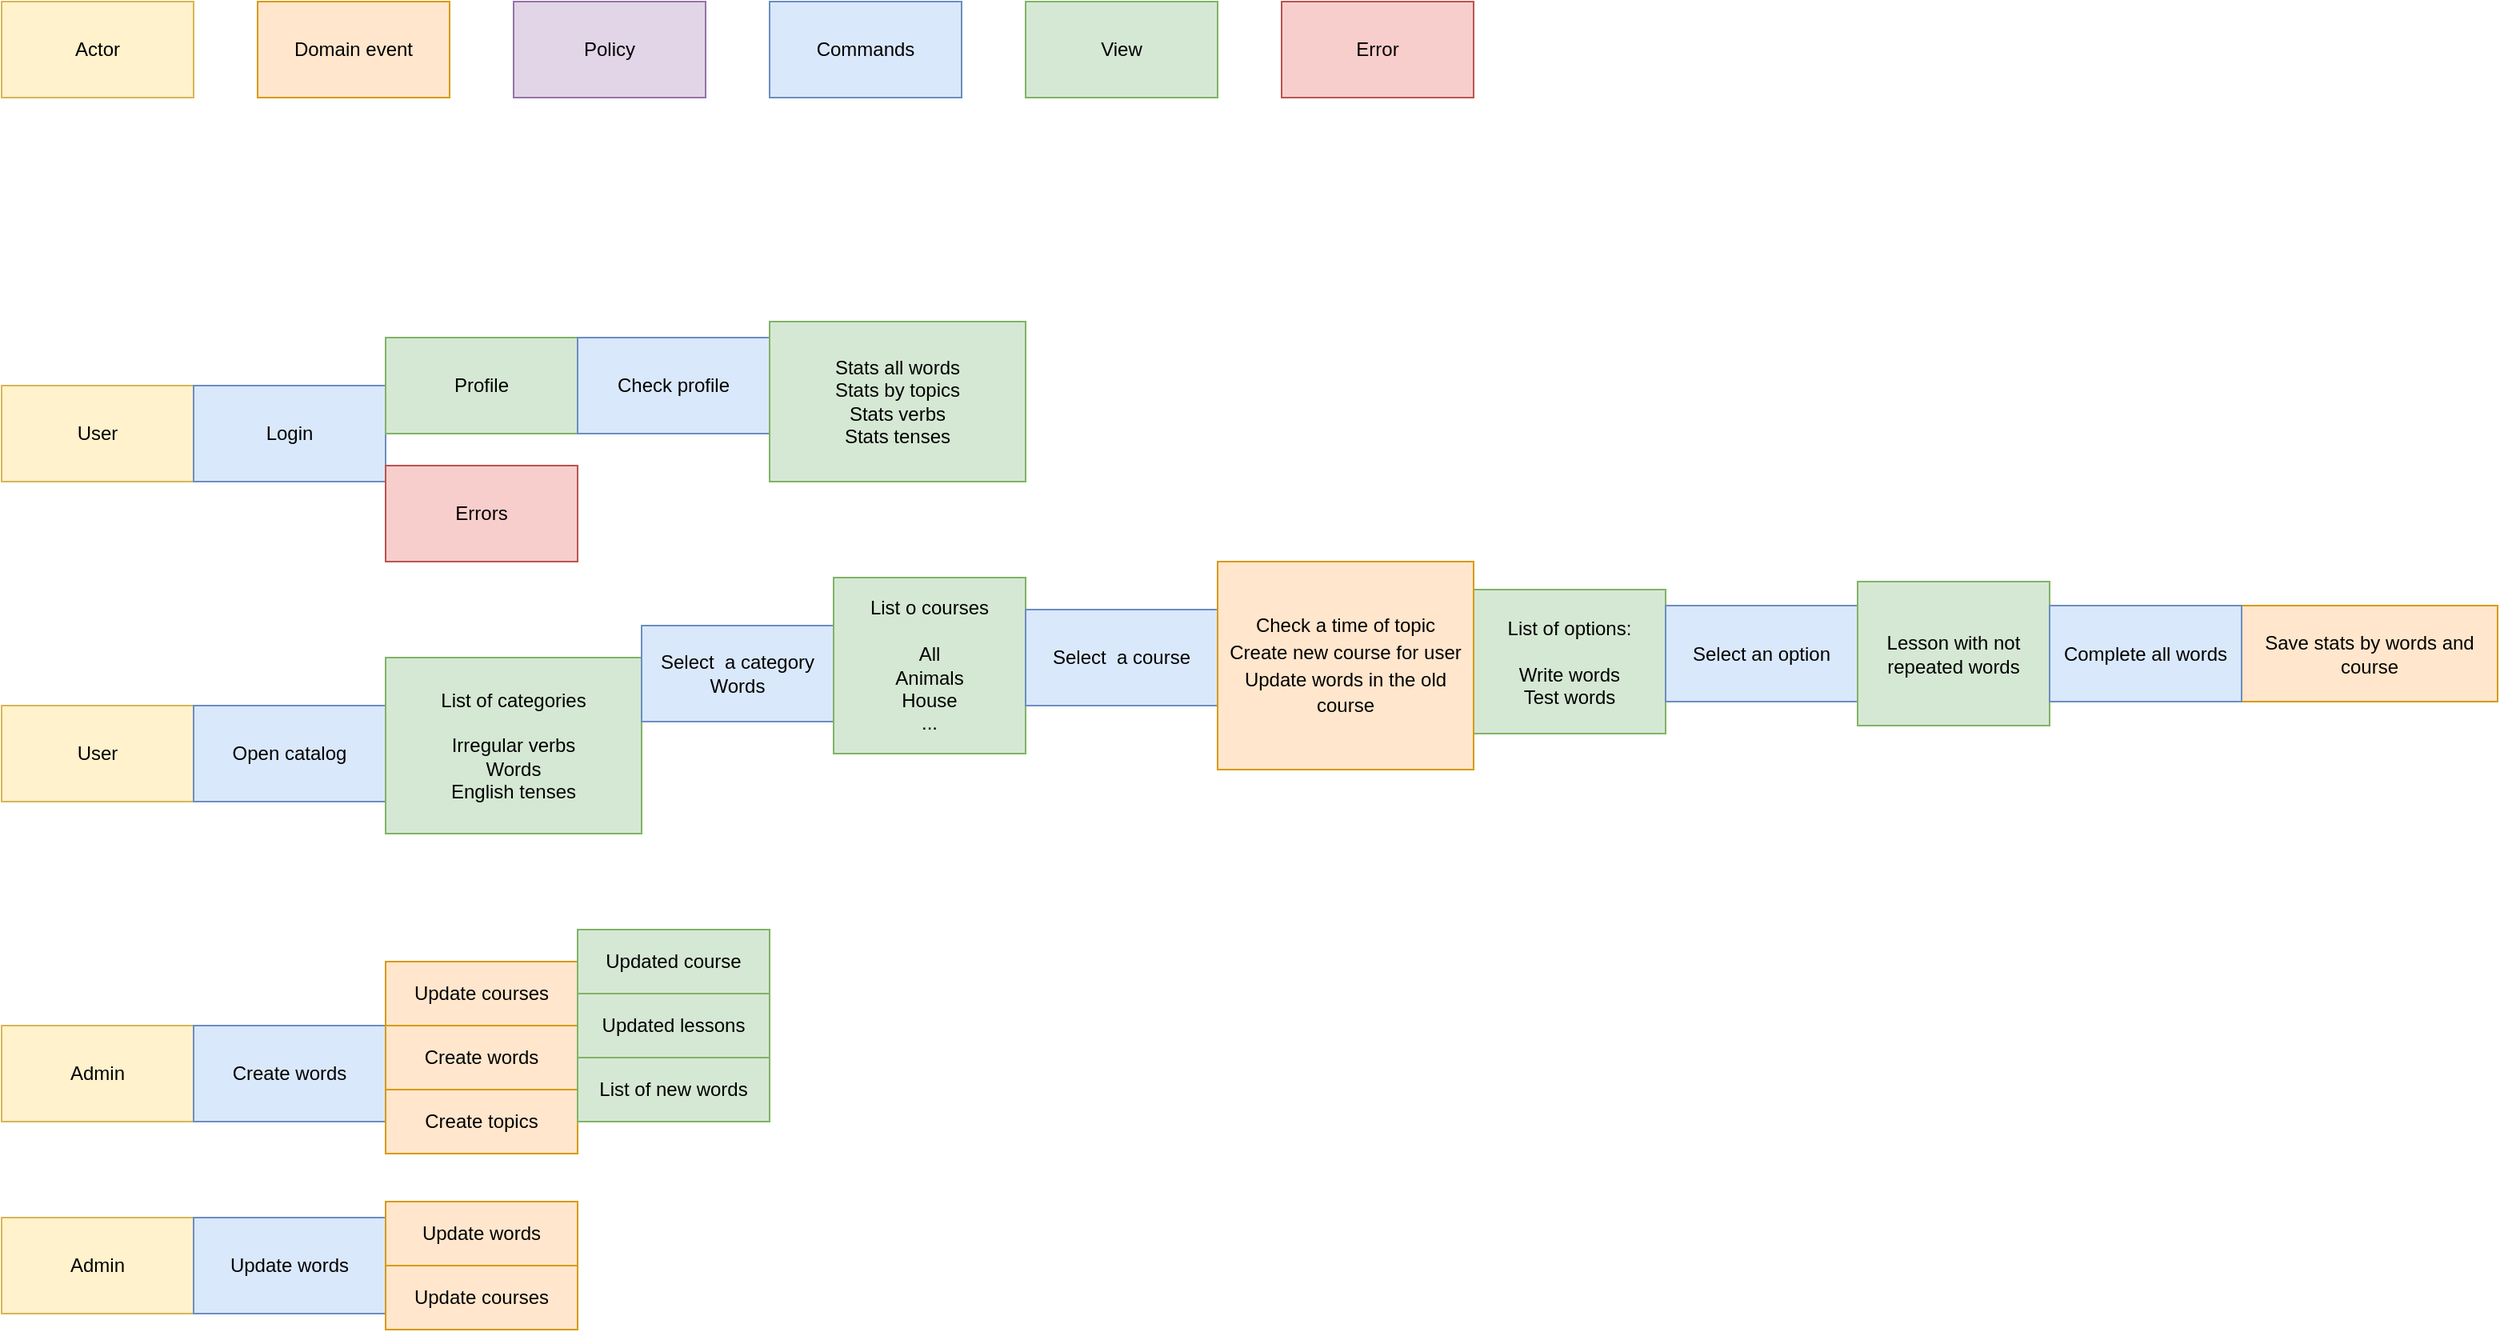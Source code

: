 <mxfile>
    <diagram id="UgM0p68XoDcokh_gHAfm" name="Events">
        <mxGraphModel dx="1059" dy="778" grid="1" gridSize="10" guides="1" tooltips="1" connect="1" arrows="1" fold="1" page="1" pageScale="1" pageWidth="850" pageHeight="1100" math="0" shadow="0">
            <root>
                <mxCell id="0"/>
                <mxCell id="1" parent="0"/>
                <mxCell id="7Hlw2nKa4X4C7yS9b8yk-1" value="Domain event" style="rounded=0;whiteSpace=wrap;html=1;fillColor=#ffe6cc;strokeColor=#d79b00;" parent="1" vertex="1">
                    <mxGeometry x="200" y="40" width="120" height="60" as="geometry"/>
                </mxCell>
                <mxCell id="7Hlw2nKa4X4C7yS9b8yk-2" value="Actor" style="rounded=0;whiteSpace=wrap;html=1;fillColor=#fff2cc;strokeColor=#d6b656;" parent="1" vertex="1">
                    <mxGeometry x="40" y="40" width="120" height="60" as="geometry"/>
                </mxCell>
                <mxCell id="7Hlw2nKa4X4C7yS9b8yk-3" value="Commands" style="rounded=0;whiteSpace=wrap;html=1;fillColor=#dae8fc;strokeColor=#6c8ebf;" parent="1" vertex="1">
                    <mxGeometry x="520" y="40" width="120" height="60" as="geometry"/>
                </mxCell>
                <mxCell id="7Hlw2nKa4X4C7yS9b8yk-5" value="View" style="rounded=0;whiteSpace=wrap;html=1;fillColor=#d5e8d4;strokeColor=#82b366;" parent="1" vertex="1">
                    <mxGeometry x="680" y="40" width="120" height="60" as="geometry"/>
                </mxCell>
                <mxCell id="7Hlw2nKa4X4C7yS9b8yk-6" value="Error" style="rounded=0;whiteSpace=wrap;html=1;fillColor=#f8cecc;strokeColor=#b85450;" parent="1" vertex="1">
                    <mxGeometry x="840" y="40" width="120" height="60" as="geometry"/>
                </mxCell>
                <mxCell id="7Hlw2nKa4X4C7yS9b8yk-7" value="User" style="rounded=0;whiteSpace=wrap;html=1;fillColor=#fff2cc;strokeColor=#d6b656;" parent="1" vertex="1">
                    <mxGeometry x="40" y="280" width="120" height="60" as="geometry"/>
                </mxCell>
                <mxCell id="7Hlw2nKa4X4C7yS9b8yk-8" value="Login" style="rounded=0;whiteSpace=wrap;html=1;fillColor=#dae8fc;strokeColor=#6c8ebf;" parent="1" vertex="1">
                    <mxGeometry x="160" y="280" width="120" height="60" as="geometry"/>
                </mxCell>
                <mxCell id="7Hlw2nKa4X4C7yS9b8yk-9" value="Profile" style="rounded=0;whiteSpace=wrap;html=1;fillColor=#d5e8d4;strokeColor=#82b366;" parent="1" vertex="1">
                    <mxGeometry x="280" y="250" width="120" height="60" as="geometry"/>
                </mxCell>
                <mxCell id="7Hlw2nKa4X4C7yS9b8yk-10" value="Errors" style="rounded=0;whiteSpace=wrap;html=1;fillColor=#f8cecc;strokeColor=#b85450;" parent="1" vertex="1">
                    <mxGeometry x="280" y="330" width="120" height="60" as="geometry"/>
                </mxCell>
                <mxCell id="7Hlw2nKa4X4C7yS9b8yk-31" value="Check profile" style="rounded=0;whiteSpace=wrap;html=1;fillColor=#dae8fc;strokeColor=#6c8ebf;" parent="1" vertex="1">
                    <mxGeometry x="400" y="250" width="120" height="60" as="geometry"/>
                </mxCell>
                <mxCell id="7Hlw2nKa4X4C7yS9b8yk-32" value="Stats all words&lt;br&gt;Stats by topics&lt;br&gt;Stats verbs&lt;br&gt;Stats tenses" style="rounded=0;whiteSpace=wrap;html=1;fillColor=#d5e8d4;strokeColor=#82b366;" parent="1" vertex="1">
                    <mxGeometry x="520" y="240" width="160" height="100" as="geometry"/>
                </mxCell>
                <mxCell id="NY70y6_UrknLcXF5QqVG-1" value="Admin" style="rounded=0;whiteSpace=wrap;html=1;fillColor=#fff2cc;strokeColor=#d6b656;" parent="1" vertex="1">
                    <mxGeometry x="40" y="680" width="120" height="60" as="geometry"/>
                </mxCell>
                <mxCell id="NY70y6_UrknLcXF5QqVG-2" value="Create words" style="rounded=0;whiteSpace=wrap;html=1;fillColor=#dae8fc;strokeColor=#6c8ebf;" parent="1" vertex="1">
                    <mxGeometry x="160" y="680" width="120" height="60" as="geometry"/>
                </mxCell>
                <mxCell id="NY70y6_UrknLcXF5QqVG-6" value="User" style="rounded=0;whiteSpace=wrap;html=1;fillColor=#fff2cc;strokeColor=#d6b656;" parent="1" vertex="1">
                    <mxGeometry x="40" y="480" width="120" height="60" as="geometry"/>
                </mxCell>
                <mxCell id="NY70y6_UrknLcXF5QqVG-7" value="Open catalog" style="rounded=0;whiteSpace=wrap;html=1;fillColor=#dae8fc;strokeColor=#6c8ebf;" parent="1" vertex="1">
                    <mxGeometry x="160" y="480" width="120" height="60" as="geometry"/>
                </mxCell>
                <mxCell id="NY70y6_UrknLcXF5QqVG-8" value="List of categories&lt;br&gt;&lt;br&gt;Irregular verbs&lt;br&gt;Words&lt;br&gt;English tenses" style="rounded=0;whiteSpace=wrap;html=1;fillColor=#d5e8d4;strokeColor=#82b366;" parent="1" vertex="1">
                    <mxGeometry x="280" y="450" width="160" height="110" as="geometry"/>
                </mxCell>
                <mxCell id="NY70y6_UrknLcXF5QqVG-11" value="Policy" style="rounded=0;whiteSpace=wrap;html=1;fillColor=#e1d5e7;strokeColor=#9673a6;" parent="1" vertex="1">
                    <mxGeometry x="360" y="40" width="120" height="60" as="geometry"/>
                </mxCell>
                <mxCell id="NY70y6_UrknLcXF5QqVG-13" value="Select&amp;nbsp; a category Words" style="rounded=0;whiteSpace=wrap;html=1;fillColor=#dae8fc;strokeColor=#6c8ebf;" parent="1" vertex="1">
                    <mxGeometry x="440" y="430" width="120" height="60" as="geometry"/>
                </mxCell>
                <mxCell id="NY70y6_UrknLcXF5QqVG-14" value="List o courses&lt;br&gt;&lt;br&gt;All&lt;br&gt;Animals&lt;br&gt;House&lt;br&gt;..." style="rounded=0;whiteSpace=wrap;html=1;fillColor=#d5e8d4;strokeColor=#82b366;" parent="1" vertex="1">
                    <mxGeometry x="560" y="400" width="120" height="110" as="geometry"/>
                </mxCell>
                <mxCell id="NY70y6_UrknLcXF5QqVG-16" value="Select&amp;nbsp; a course" style="rounded=0;whiteSpace=wrap;html=1;fillColor=#dae8fc;strokeColor=#6c8ebf;" parent="1" vertex="1">
                    <mxGeometry x="680" y="420" width="120" height="60" as="geometry"/>
                </mxCell>
                <mxCell id="NY70y6_UrknLcXF5QqVG-17" value="List of options:&lt;br&gt;&lt;br&gt;Write words&lt;br&gt;Test words" style="rounded=0;whiteSpace=wrap;html=1;fillColor=#d5e8d4;strokeColor=#82b366;" parent="1" vertex="1">
                    <mxGeometry x="960" y="407.5" width="120" height="90" as="geometry"/>
                </mxCell>
                <mxCell id="NY70y6_UrknLcXF5QqVG-18" value="Select an option" style="rounded=0;whiteSpace=wrap;html=1;fillColor=#dae8fc;strokeColor=#6c8ebf;" parent="1" vertex="1">
                    <mxGeometry x="1080" y="417.5" width="120" height="60" as="geometry"/>
                </mxCell>
                <mxCell id="NY70y6_UrknLcXF5QqVG-19" value="Save stats by words and course" style="rounded=0;whiteSpace=wrap;html=1;fillColor=#ffe6cc;strokeColor=#d79b00;" parent="1" vertex="1">
                    <mxGeometry x="1440" y="417.5" width="160" height="60" as="geometry"/>
                </mxCell>
                <mxCell id="NY70y6_UrknLcXF5QqVG-20" value="Admin" style="rounded=0;whiteSpace=wrap;html=1;fillColor=#fff2cc;strokeColor=#d6b656;" parent="1" vertex="1">
                    <mxGeometry x="40" y="800" width="120" height="60" as="geometry"/>
                </mxCell>
                <mxCell id="NY70y6_UrknLcXF5QqVG-21" value="Update words" style="rounded=0;whiteSpace=wrap;html=1;fillColor=#dae8fc;strokeColor=#6c8ebf;" parent="1" vertex="1">
                    <mxGeometry x="160" y="800" width="120" height="60" as="geometry"/>
                </mxCell>
                <mxCell id="NY70y6_UrknLcXF5QqVG-25" value="Create words" style="rounded=0;whiteSpace=wrap;html=1;fillColor=#ffe6cc;strokeColor=#d79b00;" parent="1" vertex="1">
                    <mxGeometry x="280" y="680" width="120" height="40" as="geometry"/>
                </mxCell>
                <mxCell id="NY70y6_UrknLcXF5QqVG-26" value="Create topics" style="rounded=0;whiteSpace=wrap;html=1;fillColor=#ffe6cc;strokeColor=#d79b00;" parent="1" vertex="1">
                    <mxGeometry x="280" y="720" width="120" height="40" as="geometry"/>
                </mxCell>
                <mxCell id="NY70y6_UrknLcXF5QqVG-27" value="Update courses" style="rounded=0;whiteSpace=wrap;html=1;fillColor=#ffe6cc;strokeColor=#d79b00;" parent="1" vertex="1">
                    <mxGeometry x="280" y="640" width="120" height="40" as="geometry"/>
                </mxCell>
                <mxCell id="NY70y6_UrknLcXF5QqVG-28" value="List of new words" style="rounded=0;whiteSpace=wrap;html=1;fillColor=#d5e8d4;strokeColor=#82b366;" parent="1" vertex="1">
                    <mxGeometry x="400" y="700" width="120" height="40" as="geometry"/>
                </mxCell>
                <mxCell id="NY70y6_UrknLcXF5QqVG-29" value="Updated lessons" style="rounded=0;whiteSpace=wrap;html=1;fillColor=#d5e8d4;strokeColor=#82b366;" parent="1" vertex="1">
                    <mxGeometry x="400" y="660" width="120" height="40" as="geometry"/>
                </mxCell>
                <mxCell id="NY70y6_UrknLcXF5QqVG-30" value="Lesson with not repeated words" style="rounded=0;whiteSpace=wrap;html=1;fillColor=#d5e8d4;strokeColor=#82b366;" parent="1" vertex="1">
                    <mxGeometry x="1200" y="402.5" width="120" height="90" as="geometry"/>
                </mxCell>
                <mxCell id="NY70y6_UrknLcXF5QqVG-31" value="Complete all words" style="rounded=0;whiteSpace=wrap;html=1;fillColor=#dae8fc;strokeColor=#6c8ebf;" parent="1" vertex="1">
                    <mxGeometry x="1320" y="417.5" width="120" height="60" as="geometry"/>
                </mxCell>
                <mxCell id="NY70y6_UrknLcXF5QqVG-32" value="Updated course" style="rounded=0;whiteSpace=wrap;html=1;fillColor=#d5e8d4;strokeColor=#82b366;" parent="1" vertex="1">
                    <mxGeometry x="400" y="620" width="120" height="40" as="geometry"/>
                </mxCell>
                <mxCell id="NY70y6_UrknLcXF5QqVG-33" value="Update words" style="rounded=0;whiteSpace=wrap;html=1;fillColor=#ffe6cc;strokeColor=#d79b00;" parent="1" vertex="1">
                    <mxGeometry x="280" y="790" width="120" height="40" as="geometry"/>
                </mxCell>
                <mxCell id="NY70y6_UrknLcXF5QqVG-34" value="Update courses" style="rounded=0;whiteSpace=wrap;html=1;fillColor=#ffe6cc;strokeColor=#d79b00;" parent="1" vertex="1">
                    <mxGeometry x="280" y="830" width="120" height="40" as="geometry"/>
                </mxCell>
                <mxCell id="QKEsr7ocviY_Ak7Qb-7H-1" value="&lt;span id=&quot;docs-internal-guid-ccc50883-7fff-870a-d51c-3965d2811215&quot;&gt;&lt;p style=&quot;line-height:1.38;margin-top:0pt;margin-bottom:0pt;&quot; dir=&quot;ltr&quot;&gt;&lt;span style=&quot;font-family: Arial, sans-serif; color: rgb(0, 0, 0); background-color: transparent; font-weight: 400; font-style: normal; font-variant: normal; text-decoration: none; vertical-align: baseline;&quot;&gt;Check a time of topic&lt;/span&gt;&lt;/p&gt;&lt;p style=&quot;line-height:1.38;margin-top:0pt;margin-bottom:0pt;&quot; dir=&quot;ltr&quot;&gt;&lt;span style=&quot;font-family: Arial, sans-serif; color: rgb(0, 0, 0); background-color: transparent; font-weight: 400; font-style: normal; font-variant: normal; text-decoration: none; vertical-align: baseline;&quot;&gt;Create new course for user&lt;/span&gt;&lt;/p&gt;&lt;p style=&quot;line-height:1.38;margin-top:0pt;margin-bottom:0pt;&quot; dir=&quot;ltr&quot;&gt;&lt;span id=&quot;docs-internal-guid-ccc50883-7fff-870a-d51c-3965d2811215&quot;&gt;&lt;/span&gt;&lt;/p&gt;&lt;p style=&quot;line-height:1.38;margin-top:0pt;margin-bottom:0pt;&quot; dir=&quot;ltr&quot;&gt;&lt;span style=&quot;font-family: Arial, sans-serif; color: rgb(0, 0, 0); background-color: transparent; font-weight: 400; font-style: normal; font-variant: normal; text-decoration: none; vertical-align: baseline;&quot;&gt;Update words in the old course&lt;/span&gt;&lt;/p&gt;&lt;/span&gt;" style="rounded=0;whiteSpace=wrap;html=1;fillColor=#ffe6cc;strokeColor=#d79b00;" parent="1" vertex="1">
                    <mxGeometry x="800" y="390" width="160" height="130" as="geometry"/>
                </mxCell>
            </root>
        </mxGraphModel>
    </diagram>
    <diagram id="sa79uCcIxoKTHRmq3F4E" name="Data">
        <mxGraphModel dx="1059" dy="778" grid="1" gridSize="10" guides="1" tooltips="1" connect="1" arrows="1" fold="1" page="1" pageScale="1" pageWidth="850" pageHeight="1100" math="0" shadow="0">
            <root>
                <mxCell id="0"/>
                <mxCell id="1" parent="0"/>
                <mxCell id="16" value="Student" style="swimlane;fontStyle=0;childLayout=stackLayout;horizontal=1;startSize=30;horizontalStack=0;resizeParent=1;resizeParentMax=0;resizeLast=0;collapsible=1;marginBottom=0;whiteSpace=wrap;html=1;" parent="1" vertex="1">
                    <mxGeometry x="40" y="40" width="120" height="150" as="geometry"/>
                </mxCell>
                <mxCell id="17" value="id" style="text;strokeColor=none;fillColor=none;align=left;verticalAlign=middle;spacingLeft=4;spacingRight=4;overflow=hidden;points=[[0,0.5],[1,0.5]];portConstraint=eastwest;rotatable=0;whiteSpace=wrap;html=1;" parent="16" vertex="1">
                    <mxGeometry y="30" width="120" height="30" as="geometry"/>
                </mxCell>
                <mxCell id="18" value="login" style="text;strokeColor=none;fillColor=none;align=left;verticalAlign=middle;spacingLeft=4;spacingRight=4;overflow=hidden;points=[[0,0.5],[1,0.5]];portConstraint=eastwest;rotatable=0;whiteSpace=wrap;html=1;" parent="16" vertex="1">
                    <mxGeometry y="60" width="120" height="30" as="geometry"/>
                </mxCell>
                <mxCell id="19" value="password" style="text;strokeColor=none;fillColor=none;align=left;verticalAlign=middle;spacingLeft=4;spacingRight=4;overflow=hidden;points=[[0,0.5],[1,0.5]];portConstraint=eastwest;rotatable=0;whiteSpace=wrap;html=1;" parent="16" vertex="1">
                    <mxGeometry y="90" width="120" height="30" as="geometry"/>
                </mxCell>
                <mxCell id="108" value="language" style="text;strokeColor=none;fillColor=none;align=left;verticalAlign=middle;spacingLeft=4;spacingRight=4;overflow=hidden;points=[[0,0.5],[1,0.5]];portConstraint=eastwest;rotatable=0;whiteSpace=wrap;html=1;" parent="16" vertex="1">
                    <mxGeometry y="120" width="120" height="30" as="geometry"/>
                </mxCell>
                <mxCell id="E_gKdKDjjK8JKZmGK0TW-125" value="Course" style="swimlane;fontStyle=0;childLayout=stackLayout;horizontal=1;startSize=30;horizontalStack=0;resizeParent=1;resizeParentMax=0;resizeLast=0;collapsible=1;marginBottom=0;whiteSpace=wrap;html=1;" parent="1" vertex="1">
                    <mxGeometry x="80" y="320" width="120" height="180" as="geometry"/>
                </mxCell>
                <mxCell id="E_gKdKDjjK8JKZmGK0TW-126" value="id" style="text;strokeColor=none;fillColor=none;align=left;verticalAlign=middle;spacingLeft=4;spacingRight=4;overflow=hidden;points=[[0,0.5],[1,0.5]];portConstraint=eastwest;rotatable=0;whiteSpace=wrap;html=1;" parent="E_gKdKDjjK8JKZmGK0TW-125" vertex="1">
                    <mxGeometry y="30" width="120" height="30" as="geometry"/>
                </mxCell>
                <mxCell id="E_gKdKDjjK8JKZmGK0TW-127" value="title" style="text;strokeColor=none;fillColor=none;align=left;verticalAlign=middle;spacingLeft=4;spacingRight=4;overflow=hidden;points=[[0,0.5],[1,0.5]];portConstraint=eastwest;rotatable=0;whiteSpace=wrap;html=1;" parent="E_gKdKDjjK8JKZmGK0TW-125" vertex="1">
                    <mxGeometry y="60" width="120" height="30" as="geometry"/>
                </mxCell>
                <mxCell id="kaH9dxA2DrjJC-jN9gxX-108" value="type" style="text;strokeColor=none;fillColor=none;align=left;verticalAlign=middle;spacingLeft=4;spacingRight=4;overflow=hidden;points=[[0,0.5],[1,0.5]];portConstraint=eastwest;rotatable=0;whiteSpace=wrap;html=1;" parent="E_gKdKDjjK8JKZmGK0TW-125" vertex="1">
                    <mxGeometry y="90" width="120" height="30" as="geometry"/>
                </mxCell>
                <mxCell id="LfjxIWQ1muOKe36nci9H-108" value="updated_at" style="text;strokeColor=none;fillColor=none;align=left;verticalAlign=middle;spacingLeft=4;spacingRight=4;overflow=hidden;points=[[0,0.5],[1,0.5]];portConstraint=eastwest;rotatable=0;whiteSpace=wrap;html=1;" parent="E_gKdKDjjK8JKZmGK0TW-125" vertex="1">
                    <mxGeometry y="120" width="120" height="30" as="geometry"/>
                </mxCell>
                <mxCell id="E_gKdKDjjK8JKZmGK0TW-128" value="topic_id" style="text;strokeColor=none;fillColor=none;align=left;verticalAlign=middle;spacingLeft=4;spacingRight=4;overflow=hidden;points=[[0,0.5],[1,0.5]];portConstraint=eastwest;rotatable=0;whiteSpace=wrap;html=1;" parent="E_gKdKDjjK8JKZmGK0TW-125" vertex="1">
                    <mxGeometry y="150" width="120" height="30" as="geometry"/>
                </mxCell>
                <mxCell id="4VPPeaNQ-YyC4IZ-Dcok-125" value="Student Course" style="swimlane;fontStyle=0;childLayout=stackLayout;horizontal=1;startSize=30;horizontalStack=0;resizeParent=1;resizeParentMax=0;resizeLast=0;collapsible=1;marginBottom=0;whiteSpace=wrap;html=1;" parent="1" vertex="1">
                    <mxGeometry x="320" y="200" width="120" height="150" as="geometry"/>
                </mxCell>
                <mxCell id="4VPPeaNQ-YyC4IZ-Dcok-126" value="id" style="text;strokeColor=none;fillColor=none;align=left;verticalAlign=middle;spacingLeft=4;spacingRight=4;overflow=hidden;points=[[0,0.5],[1,0.5]];portConstraint=eastwest;rotatable=0;whiteSpace=wrap;html=1;" parent="4VPPeaNQ-YyC4IZ-Dcok-125" vertex="1">
                    <mxGeometry y="30" width="120" height="30" as="geometry"/>
                </mxCell>
                <mxCell id="4VPPeaNQ-YyC4IZ-Dcok-127" value="student_id" style="text;strokeColor=none;fillColor=none;align=left;verticalAlign=middle;spacingLeft=4;spacingRight=4;overflow=hidden;points=[[0,0.5],[1,0.5]];portConstraint=eastwest;rotatable=0;whiteSpace=wrap;html=1;" parent="4VPPeaNQ-YyC4IZ-Dcok-125" vertex="1">
                    <mxGeometry y="60" width="120" height="30" as="geometry"/>
                </mxCell>
                <mxCell id="4VPPeaNQ-YyC4IZ-Dcok-130" value="course_id" style="text;strokeColor=none;fillColor=none;align=left;verticalAlign=middle;spacingLeft=4;spacingRight=4;overflow=hidden;points=[[0,0.5],[1,0.5]];portConstraint=eastwest;rotatable=0;whiteSpace=wrap;html=1;" parent="4VPPeaNQ-YyC4IZ-Dcok-125" vertex="1">
                    <mxGeometry y="90" width="120" height="30" as="geometry"/>
                </mxCell>
                <mxCell id="4VPPeaNQ-YyC4IZ-Dcok-169" value="updated_at" style="text;strokeColor=none;fillColor=none;align=left;verticalAlign=middle;spacingLeft=4;spacingRight=4;overflow=hidden;points=[[0,0.5],[1,0.5]];portConstraint=eastwest;rotatable=0;whiteSpace=wrap;html=1;" parent="4VPPeaNQ-YyC4IZ-Dcok-125" vertex="1">
                    <mxGeometry y="120" width="120" height="30" as="geometry"/>
                </mxCell>
                <mxCell id="4VPPeaNQ-YyC4IZ-Dcok-133" value="Student Word" style="swimlane;fontStyle=0;childLayout=stackLayout;horizontal=1;startSize=30;horizontalStack=0;resizeParent=1;resizeParentMax=0;resizeLast=0;collapsible=1;marginBottom=0;whiteSpace=wrap;html=1;" parent="1" vertex="1">
                    <mxGeometry x="520" y="200" width="120" height="240" as="geometry"/>
                </mxCell>
                <mxCell id="4VPPeaNQ-YyC4IZ-Dcok-134" value="id" style="text;strokeColor=none;fillColor=none;align=left;verticalAlign=middle;spacingLeft=4;spacingRight=4;overflow=hidden;points=[[0,0.5],[1,0.5]];portConstraint=eastwest;rotatable=0;whiteSpace=wrap;html=1;" parent="4VPPeaNQ-YyC4IZ-Dcok-133" vertex="1">
                    <mxGeometry y="30" width="120" height="30" as="geometry"/>
                </mxCell>
                <mxCell id="4VPPeaNQ-YyC4IZ-Dcok-136" value="student_course_id" style="text;strokeColor=none;fillColor=none;align=left;verticalAlign=middle;spacingLeft=4;spacingRight=4;overflow=hidden;points=[[0,0.5],[1,0.5]];portConstraint=eastwest;rotatable=0;whiteSpace=wrap;html=1;" parent="4VPPeaNQ-YyC4IZ-Dcok-133" vertex="1">
                    <mxGeometry y="60" width="120" height="30" as="geometry"/>
                </mxCell>
                <mxCell id="4VPPeaNQ-YyC4IZ-Dcok-135" value="word_id" style="text;strokeColor=none;fillColor=none;align=left;verticalAlign=middle;spacingLeft=4;spacingRight=4;overflow=hidden;points=[[0,0.5],[1,0.5]];portConstraint=eastwest;rotatable=0;whiteSpace=wrap;html=1;" parent="4VPPeaNQ-YyC4IZ-Dcok-133" vertex="1">
                    <mxGeometry y="90" width="120" height="30" as="geometry"/>
                </mxCell>
                <mxCell id="4VPPeaNQ-YyC4IZ-Dcok-137" value="learn_at" style="text;strokeColor=none;fillColor=none;align=left;verticalAlign=middle;spacingLeft=4;spacingRight=4;overflow=hidden;points=[[0,0.5],[1,0.5]];portConstraint=eastwest;rotatable=0;whiteSpace=wrap;html=1;" parent="4VPPeaNQ-YyC4IZ-Dcok-133" vertex="1">
                    <mxGeometry y="120" width="120" height="30" as="geometry"/>
                </mxCell>
                <mxCell id="4VPPeaNQ-YyC4IZ-Dcok-163" value="errors" style="text;strokeColor=none;fillColor=none;align=left;verticalAlign=middle;spacingLeft=4;spacingRight=4;overflow=hidden;points=[[0,0.5],[1,0.5]];portConstraint=eastwest;rotatable=0;whiteSpace=wrap;html=1;" parent="4VPPeaNQ-YyC4IZ-Dcok-133" vertex="1">
                    <mxGeometry y="150" width="120" height="30" as="geometry"/>
                </mxCell>
                <mxCell id="V-Dq9vj1jcYZ3_XLB4wz-109" value="word" style="text;strokeColor=none;fillColor=none;align=left;verticalAlign=middle;spacingLeft=4;spacingRight=4;overflow=hidden;points=[[0,0.5],[1,0.5]];portConstraint=eastwest;rotatable=0;whiteSpace=wrap;html=1;" parent="4VPPeaNQ-YyC4IZ-Dcok-133" vertex="1">
                    <mxGeometry y="180" width="120" height="30" as="geometry"/>
                </mxCell>
                <mxCell id="V-Dq9vj1jcYZ3_XLB4wz-110" value="tr_ru" style="text;strokeColor=none;fillColor=none;align=left;verticalAlign=middle;spacingLeft=4;spacingRight=4;overflow=hidden;points=[[0,0.5],[1,0.5]];portConstraint=eastwest;rotatable=0;whiteSpace=wrap;html=1;" parent="4VPPeaNQ-YyC4IZ-Dcok-133" vertex="1">
                    <mxGeometry y="210" width="120" height="30" as="geometry"/>
                </mxCell>
                <mxCell id="4VPPeaNQ-YyC4IZ-Dcok-139" value="Topic" style="swimlane;fontStyle=0;childLayout=stackLayout;horizontal=1;startSize=30;horizontalStack=0;resizeParent=1;resizeParentMax=0;resizeLast=0;collapsible=1;marginBottom=0;whiteSpace=wrap;html=1;" parent="1" vertex="1">
                    <mxGeometry x="80" y="560" width="120" height="120" as="geometry"/>
                </mxCell>
                <mxCell id="4VPPeaNQ-YyC4IZ-Dcok-140" value="id" style="text;strokeColor=none;fillColor=none;align=left;verticalAlign=middle;spacingLeft=4;spacingRight=4;overflow=hidden;points=[[0,0.5],[1,0.5]];portConstraint=eastwest;rotatable=0;whiteSpace=wrap;html=1;" parent="4VPPeaNQ-YyC4IZ-Dcok-139" vertex="1">
                    <mxGeometry y="30" width="120" height="30" as="geometry"/>
                </mxCell>
                <mxCell id="4VPPeaNQ-YyC4IZ-Dcok-141" value="title" style="text;strokeColor=none;fillColor=none;align=left;verticalAlign=middle;spacingLeft=4;spacingRight=4;overflow=hidden;points=[[0,0.5],[1,0.5]];portConstraint=eastwest;rotatable=0;whiteSpace=wrap;html=1;" parent="4VPPeaNQ-YyC4IZ-Dcok-139" vertex="1">
                    <mxGeometry y="60" width="120" height="30" as="geometry"/>
                </mxCell>
                <mxCell id="4VPPeaNQ-YyC4IZ-Dcok-142" value="updated_at" style="text;strokeColor=none;fillColor=none;align=left;verticalAlign=middle;spacingLeft=4;spacingRight=4;overflow=hidden;points=[[0,0.5],[1,0.5]];portConstraint=eastwest;rotatable=0;whiteSpace=wrap;html=1;" parent="4VPPeaNQ-YyC4IZ-Dcok-139" vertex="1">
                    <mxGeometry y="90" width="120" height="30" as="geometry"/>
                </mxCell>
                <mxCell id="4VPPeaNQ-YyC4IZ-Dcok-144" value="Word" style="swimlane;fontStyle=0;childLayout=stackLayout;horizontal=1;startSize=30;horizontalStack=0;resizeParent=1;resizeParentMax=0;resizeLast=0;collapsible=1;marginBottom=0;whiteSpace=wrap;html=1;" parent="1" vertex="1">
                    <mxGeometry x="80" y="720" width="120" height="210" as="geometry"/>
                </mxCell>
                <mxCell id="4VPPeaNQ-YyC4IZ-Dcok-145" value="id" style="text;strokeColor=none;fillColor=none;align=left;verticalAlign=middle;spacingLeft=4;spacingRight=4;overflow=hidden;points=[[0,0.5],[1,0.5]];portConstraint=eastwest;rotatable=0;whiteSpace=wrap;html=1;" parent="4VPPeaNQ-YyC4IZ-Dcok-144" vertex="1">
                    <mxGeometry y="30" width="120" height="30" as="geometry"/>
                </mxCell>
                <mxCell id="4VPPeaNQ-YyC4IZ-Dcok-146" value="word" style="text;strokeColor=none;fillColor=none;align=left;verticalAlign=middle;spacingLeft=4;spacingRight=4;overflow=hidden;points=[[0,0.5],[1,0.5]];portConstraint=eastwest;rotatable=0;whiteSpace=wrap;html=1;" parent="4VPPeaNQ-YyC4IZ-Dcok-144" vertex="1">
                    <mxGeometry y="60" width="120" height="30" as="geometry"/>
                </mxCell>
                <mxCell id="4VPPeaNQ-YyC4IZ-Dcok-147" value="topics" style="text;strokeColor=none;fillColor=none;align=left;verticalAlign=middle;spacingLeft=4;spacingRight=4;overflow=hidden;points=[[0,0.5],[1,0.5]];portConstraint=eastwest;rotatable=0;whiteSpace=wrap;html=1;" parent="4VPPeaNQ-YyC4IZ-Dcok-144" vertex="1">
                    <mxGeometry y="90" width="120" height="30" as="geometry"/>
                </mxCell>
                <mxCell id="4VPPeaNQ-YyC4IZ-Dcok-148" value="tr_ru" style="text;strokeColor=none;fillColor=none;align=left;verticalAlign=middle;spacingLeft=4;spacingRight=4;overflow=hidden;points=[[0,0.5],[1,0.5]];portConstraint=eastwest;rotatable=0;whiteSpace=wrap;html=1;" parent="4VPPeaNQ-YyC4IZ-Dcok-144" vertex="1">
                    <mxGeometry y="120" width="120" height="30" as="geometry"/>
                </mxCell>
                <mxCell id="4VPPeaNQ-YyC4IZ-Dcok-149" value="tr_another" style="text;strokeColor=none;fillColor=none;align=left;verticalAlign=middle;spacingLeft=4;spacingRight=4;overflow=hidden;points=[[0,0.5],[1,0.5]];portConstraint=eastwest;rotatable=0;whiteSpace=wrap;html=1;" parent="4VPPeaNQ-YyC4IZ-Dcok-144" vertex="1">
                    <mxGeometry y="150" width="120" height="30" as="geometry"/>
                </mxCell>
                <mxCell id="V-Dq9vj1jcYZ3_XLB4wz-108" value="uodated_at" style="text;strokeColor=none;fillColor=none;align=left;verticalAlign=middle;spacingLeft=4;spacingRight=4;overflow=hidden;points=[[0,0.5],[1,0.5]];portConstraint=eastwest;rotatable=0;whiteSpace=wrap;html=1;" parent="4VPPeaNQ-YyC4IZ-Dcok-144" vertex="1">
                    <mxGeometry y="180" width="120" height="30" as="geometry"/>
                </mxCell>
                <mxCell id="4VPPeaNQ-YyC4IZ-Dcok-150" style="edgeStyle=none;html=1;exitX=0;exitY=0.5;exitDx=0;exitDy=0;entryX=0;entryY=0.5;entryDx=0;entryDy=0;fontSize=12;startArrow=none;startFill=0;endArrow=ERone;endFill=0;" parent="1" source="E_gKdKDjjK8JKZmGK0TW-128" target="4VPPeaNQ-YyC4IZ-Dcok-140" edge="1">
                    <mxGeometry relative="1" as="geometry">
                        <Array as="points">
                            <mxPoint x="40" y="485"/>
                            <mxPoint x="40" y="605"/>
                        </Array>
                    </mxGeometry>
                </mxCell>
                <mxCell id="4VPPeaNQ-YyC4IZ-Dcok-152" style="edgeStyle=none;html=1;entryX=-0.001;entryY=0.829;entryDx=0;entryDy=0;fontSize=12;startArrow=ERmany;startFill=0;endArrow=ERmany;endFill=0;exitX=0;exitY=0.5;exitDx=0;exitDy=0;entryPerimeter=0;" parent="1" source="4VPPeaNQ-YyC4IZ-Dcok-147" target="4VPPeaNQ-YyC4IZ-Dcok-140" edge="1">
                    <mxGeometry relative="1" as="geometry">
                        <Array as="points">
                            <mxPoint x="50" y="825"/>
                            <mxPoint x="50" y="615"/>
                        </Array>
                    </mxGeometry>
                </mxCell>
                <mxCell id="4VPPeaNQ-YyC4IZ-Dcok-154" style="edgeStyle=none;html=1;entryX=0;entryY=0.5;entryDx=0;entryDy=0;fontSize=12;startArrow=none;startFill=0;endArrow=ERoneToMany;endFill=0;exitX=1;exitY=0.5;exitDx=0;exitDy=0;" parent="1" source="E_gKdKDjjK8JKZmGK0TW-126" target="4VPPeaNQ-YyC4IZ-Dcok-130" edge="1">
                    <mxGeometry relative="1" as="geometry">
                        <Array as="points">
                            <mxPoint x="240" y="365"/>
                            <mxPoint x="240" y="305"/>
                        </Array>
                    </mxGeometry>
                </mxCell>
                <mxCell id="4VPPeaNQ-YyC4IZ-Dcok-155" style="edgeStyle=none;html=1;exitX=1;exitY=0.5;exitDx=0;exitDy=0;entryX=0;entryY=0.667;entryDx=0;entryDy=0;entryPerimeter=0;fontSize=12;startArrow=none;startFill=0;endArrow=ERoneToMany;endFill=0;" parent="1" source="17" target="4VPPeaNQ-YyC4IZ-Dcok-127" edge="1">
                    <mxGeometry relative="1" as="geometry">
                        <Array as="points">
                            <mxPoint x="280" y="85"/>
                            <mxPoint x="280" y="280"/>
                        </Array>
                    </mxGeometry>
                </mxCell>
                <mxCell id="4VPPeaNQ-YyC4IZ-Dcok-156" style="edgeStyle=none;html=1;exitX=1;exitY=0.5;exitDx=0;exitDy=0;entryX=0;entryY=0.5;entryDx=0;entryDy=0;fontSize=12;startArrow=none;startFill=0;endArrow=ERoneToMany;endFill=0;" parent="1" source="4VPPeaNQ-YyC4IZ-Dcok-126" target="4VPPeaNQ-YyC4IZ-Dcok-136" edge="1">
                    <mxGeometry relative="1" as="geometry">
                        <Array as="points">
                            <mxPoint x="480" y="245"/>
                            <mxPoint x="480" y="275"/>
                        </Array>
                    </mxGeometry>
                </mxCell>
                <mxCell id="4VPPeaNQ-YyC4IZ-Dcok-157" style="edgeStyle=none;html=1;exitX=1;exitY=0.5;exitDx=0;exitDy=0;entryX=0;entryY=0.5;entryDx=0;entryDy=0;fontSize=12;startArrow=none;startFill=0;endArrow=ERoneToMany;endFill=0;" parent="1" source="4VPPeaNQ-YyC4IZ-Dcok-145" target="4VPPeaNQ-YyC4IZ-Dcok-135" edge="1">
                    <mxGeometry relative="1" as="geometry">
                        <Array as="points">
                            <mxPoint x="480" y="765"/>
                            <mxPoint x="480" y="305"/>
                        </Array>
                    </mxGeometry>
                </mxCell>
                <mxCell id="4VPPeaNQ-YyC4IZ-Dcok-164" value="Student Stats" style="swimlane;fontStyle=0;childLayout=stackLayout;horizontal=1;startSize=30;horizontalStack=0;resizeParent=1;resizeParentMax=0;resizeLast=0;collapsible=1;marginBottom=0;whiteSpace=wrap;html=1;" parent="1" vertex="1">
                    <mxGeometry x="720" y="40" width="120" height="120" as="geometry"/>
                </mxCell>
                <mxCell id="4VPPeaNQ-YyC4IZ-Dcok-165" value="id" style="text;strokeColor=none;fillColor=none;align=left;verticalAlign=middle;spacingLeft=4;spacingRight=4;overflow=hidden;points=[[0,0.5],[1,0.5]];portConstraint=eastwest;rotatable=0;whiteSpace=wrap;html=1;" parent="4VPPeaNQ-YyC4IZ-Dcok-164" vertex="1">
                    <mxGeometry y="30" width="120" height="30" as="geometry"/>
                </mxCell>
                <mxCell id="4VPPeaNQ-YyC4IZ-Dcok-166" value="student_id" style="text;strokeColor=none;fillColor=none;align=left;verticalAlign=middle;spacingLeft=4;spacingRight=4;overflow=hidden;points=[[0,0.5],[1,0.5]];portConstraint=eastwest;rotatable=0;whiteSpace=wrap;html=1;" parent="4VPPeaNQ-YyC4IZ-Dcok-164" vertex="1">
                    <mxGeometry y="60" width="120" height="30" as="geometry"/>
                </mxCell>
                <mxCell id="2wOUcV7aWJN_d3O6Wgf6-115" value="by_days" style="text;strokeColor=none;fillColor=none;align=left;verticalAlign=middle;spacingLeft=4;spacingRight=4;overflow=hidden;points=[[0,0.5],[1,0.5]];portConstraint=eastwest;rotatable=0;whiteSpace=wrap;html=1;" vertex="1" parent="4VPPeaNQ-YyC4IZ-Dcok-164">
                    <mxGeometry y="90" width="120" height="30" as="geometry"/>
                </mxCell>
                <mxCell id="2wOUcV7aWJN_d3O6Wgf6-108" value="stats" style="swimlane;fontStyle=0;childLayout=stackLayout;horizontal=1;startSize=30;horizontalStack=0;resizeParent=1;resizeParentMax=0;resizeLast=0;collapsible=1;marginBottom=0;whiteSpace=wrap;html=1;" vertex="1" parent="1">
                    <mxGeometry x="880" y="130" width="120" height="150" as="geometry"/>
                </mxCell>
                <mxCell id="2wOUcV7aWJN_d3O6Wgf6-109" value="course_id" style="text;strokeColor=none;fillColor=none;align=left;verticalAlign=middle;spacingLeft=4;spacingRight=4;overflow=hidden;points=[[0,0.5],[1,0.5]];portConstraint=eastwest;rotatable=0;whiteSpace=wrap;html=1;" vertex="1" parent="2wOUcV7aWJN_d3O6Wgf6-108">
                    <mxGeometry y="30" width="120" height="30" as="geometry"/>
                </mxCell>
                <mxCell id="2wOUcV7aWJN_d3O6Wgf6-110" value="date" style="text;strokeColor=none;fillColor=none;align=left;verticalAlign=middle;spacingLeft=4;spacingRight=4;overflow=hidden;points=[[0,0.5],[1,0.5]];portConstraint=eastwest;rotatable=0;whiteSpace=wrap;html=1;" vertex="1" parent="2wOUcV7aWJN_d3O6Wgf6-108">
                    <mxGeometry y="60" width="120" height="30" as="geometry"/>
                </mxCell>
                <mxCell id="2wOUcV7aWJN_d3O6Wgf6-111" value="errors" style="text;strokeColor=none;fillColor=none;align=left;verticalAlign=middle;spacingLeft=4;spacingRight=4;overflow=hidden;points=[[0,0.5],[1,0.5]];portConstraint=eastwest;rotatable=0;whiteSpace=wrap;html=1;" vertex="1" parent="2wOUcV7aWJN_d3O6Wgf6-108">
                    <mxGeometry y="90" width="120" height="30" as="geometry"/>
                </mxCell>
                <mxCell id="2wOUcV7aWJN_d3O6Wgf6-112" value="success" style="text;strokeColor=none;fillColor=none;align=left;verticalAlign=middle;spacingLeft=4;spacingRight=4;overflow=hidden;points=[[0,0.5],[1,0.5]];portConstraint=eastwest;rotatable=0;whiteSpace=wrap;html=1;" vertex="1" parent="2wOUcV7aWJN_d3O6Wgf6-108">
                    <mxGeometry y="120" width="120" height="30" as="geometry"/>
                </mxCell>
                <mxCell id="2wOUcV7aWJN_d3O6Wgf6-116" style="edgeStyle=none;html=1;entryX=-0.008;entryY=0.107;entryDx=0;entryDy=0;entryPerimeter=0;endArrow=ERoneToMany;endFill=0;" edge="1" parent="1" source="2wOUcV7aWJN_d3O6Wgf6-115" target="2wOUcV7aWJN_d3O6Wgf6-108">
                    <mxGeometry relative="1" as="geometry"/>
                </mxCell>
            </root>
        </mxGraphModel>
    </diagram>
</mxfile>